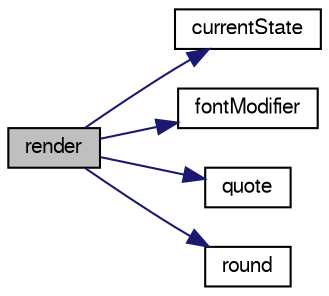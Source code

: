 digraph G
{
  edge [fontname="FreeSans",fontsize="10",labelfontname="FreeSans",labelfontsize="10"];
  node [fontname="FreeSans",fontsize="10",shape=record];
  rankdir="LR";
  Node1 [label="render",height=0.2,width=0.4,color="black", fillcolor="grey75", style="filled" fontcolor="black"];
  Node1 -> Node2 [color="midnightblue",fontsize="10",style="solid",fontname="FreeSans"];
  Node2 [label="currentState",height=0.2,width=0.4,color="black", fillcolor="white", style="filled",URL="$classorg_1_1octave_1_1graphics_1_1_simple_text_engine_1_1_p_s_text_renderer.html#ae77ce9774334110a16a2671afc5ba714"];
  Node1 -> Node3 [color="midnightblue",fontsize="10",style="solid",fontname="FreeSans"];
  Node3 [label="fontModifier",height=0.2,width=0.4,color="black", fillcolor="white", style="filled",URL="$classorg_1_1octave_1_1graphics_1_1_simple_text_engine_1_1_p_s_text_renderer.html#acfa69083159f604b91435d678a9bb4f1"];
  Node1 -> Node4 [color="midnightblue",fontsize="10",style="solid",fontname="FreeSans"];
  Node4 [label="quote",height=0.2,width=0.4,color="black", fillcolor="white", style="filled",URL="$classorg_1_1octave_1_1graphics_1_1_simple_text_engine_1_1_p_s_text_renderer.html#a797f9a24613bc4368904ab00e7a1ff54"];
  Node1 -> Node5 [color="midnightblue",fontsize="10",style="solid",fontname="FreeSans"];
  Node5 [label="round",height=0.2,width=0.4,color="black", fillcolor="white", style="filled",URL="$classorg_1_1octave_1_1graphics_1_1_simple_text_engine_1_1_p_s_text_renderer.html#a50e319659720b0b46dbcb35563bd4629"];
}
